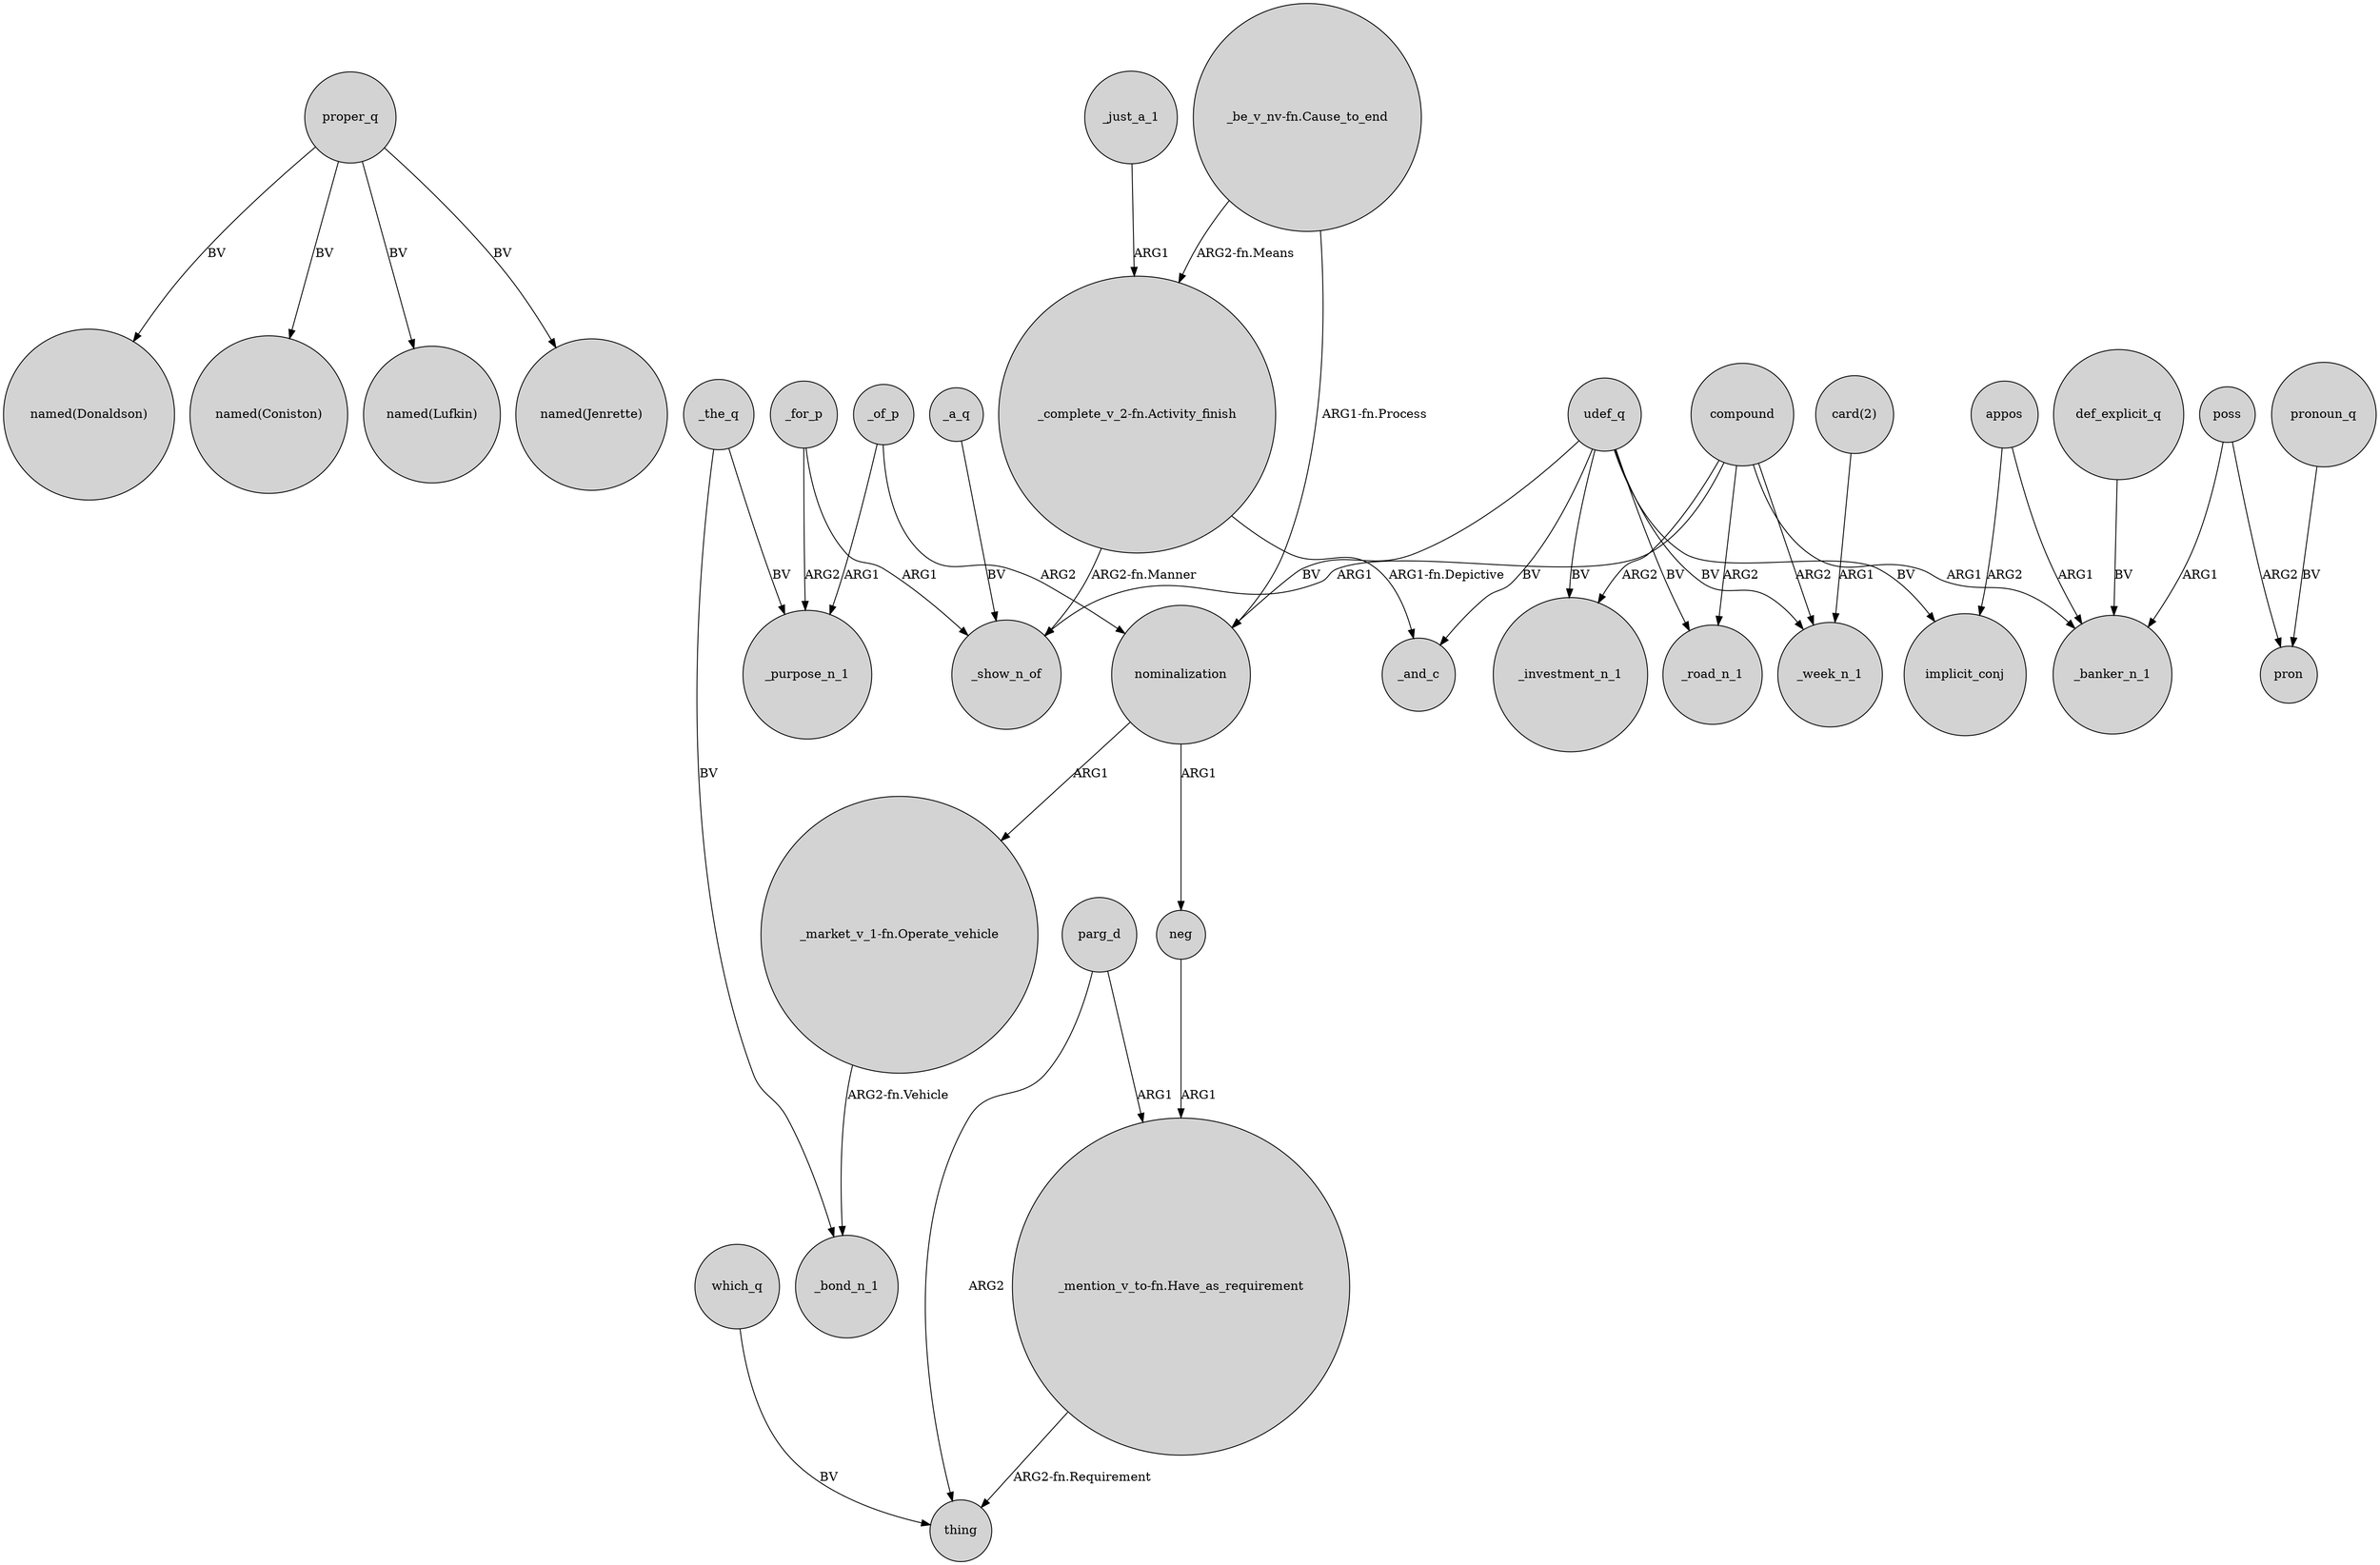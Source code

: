 digraph {
	node [shape=circle style=filled]
	proper_q -> "named(Donaldson)" [label=BV]
	compound -> _show_n_of [label=ARG1]
	proper_q -> "named(Coniston)" [label=BV]
	poss -> _banker_n_1 [label=ARG1]
	compound -> _investment_n_1 [label=ARG2]
	_for_p -> _show_n_of [label=ARG1]
	"_complete_v_2-fn.Activity_finish" -> _and_c [label="ARG1-fn.Depictive"]
	udef_q -> nominalization [label=BV]
	which_q -> thing [label=BV]
	neg -> "_mention_v_to-fn.Have_as_requirement" [label=ARG1]
	udef_q -> _and_c [label=BV]
	"_be_v_nv-fn.Cause_to_end" -> "_complete_v_2-fn.Activity_finish" [label="ARG2-fn.Means"]
	parg_d -> thing [label=ARG2]
	proper_q -> "named(Lufkin)" [label=BV]
	compound -> _week_n_1 [label=ARG2]
	proper_q -> "named(Jenrette)" [label=BV]
	"_complete_v_2-fn.Activity_finish" -> _show_n_of [label="ARG2-fn.Manner"]
	def_explicit_q -> _banker_n_1 [label=BV]
	pronoun_q -> pron [label=BV]
	_of_p -> nominalization [label=ARG2]
	udef_q -> _week_n_1 [label=BV]
	poss -> pron [label=ARG2]
	appos -> implicit_conj [label=ARG2]
	udef_q -> _road_n_1 [label=BV]
	_of_p -> _purpose_n_1 [label=ARG1]
	appos -> _banker_n_1 [label=ARG1]
	_a_q -> _show_n_of [label=BV]
	"_mention_v_to-fn.Have_as_requirement" -> thing [label="ARG2-fn.Requirement"]
	_for_p -> _purpose_n_1 [label=ARG2]
	nominalization -> neg [label=ARG1]
	compound -> _road_n_1 [label=ARG2]
	parg_d -> "_mention_v_to-fn.Have_as_requirement" [label=ARG1]
	nominalization -> "_market_v_1-fn.Operate_vehicle" [label=ARG1]
	udef_q -> _investment_n_1 [label=BV]
	compound -> _banker_n_1 [label=ARG1]
	"_be_v_nv-fn.Cause_to_end" -> nominalization [label="ARG1-fn.Process"]
	"card(2)" -> _week_n_1 [label=ARG1]
	udef_q -> implicit_conj [label=BV]
	_the_q -> _bond_n_1 [label=BV]
	_just_a_1 -> "_complete_v_2-fn.Activity_finish" [label=ARG1]
	_the_q -> _purpose_n_1 [label=BV]
	"_market_v_1-fn.Operate_vehicle" -> _bond_n_1 [label="ARG2-fn.Vehicle"]
}
